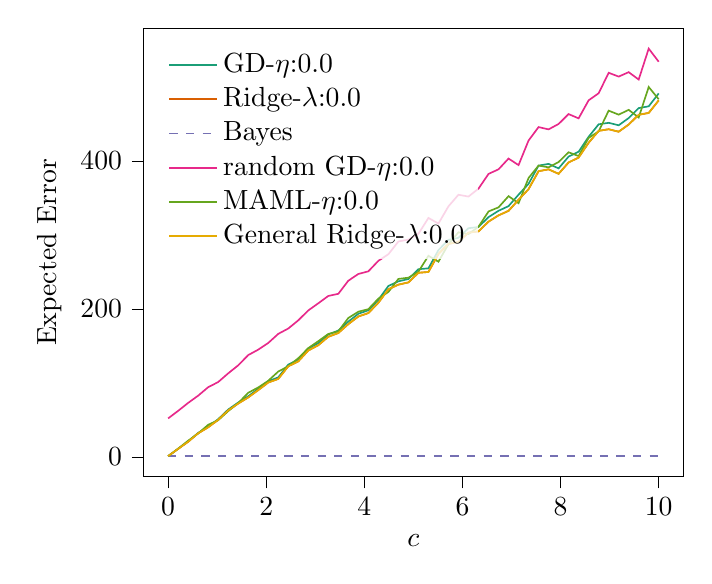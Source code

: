 % This file was created with tikzplotlib v0.10.1.
\begin{tikzpicture}

\definecolor{chocolate217952}{RGB}{217,95,2}
\definecolor{darkcyan27158119}{RGB}{27,158,119}
\definecolor{darkgray176}{RGB}{176,176,176}
\definecolor{deeppink23141138}{RGB}{231,41,138}
\definecolor{lightslategray117112179}{RGB}{117,112,179}
\definecolor{olivedrab10216630}{RGB}{102,166,30}
\definecolor{orange2301712}{RGB}{230,171,2}

\begin{axis}[
legend cell align={left},
legend style={
  fill opacity=0.8,
  draw opacity=1,
  text opacity=1,
  at={(0.03,0.97)},
  anchor=north west,
  draw=none
},
tick align=outside,
tick pos=left,
x grid style={darkgray176},
xlabel={\(\displaystyle c\)},
xmin=-0.5, xmax=10.5,
xtick style={color=black},
y grid style={darkgray176},
ylabel={Expected Error},
ymin=-26.547, ymax=579.483,
ytick style={color=black}
]
\addplot [semithick, darkcyan27158119]
table {%
0 1.0
0.204 11.074
0.408 20.849
0.612 32.523
0.816 40.795
1.02 51.015
1.224 64.032
1.429 73.543
1.633 81.958
1.837 92.139
2.041 102.488
2.245 107.513
2.449 124.838
2.653 131.614
2.857 146.656
3.061 153.871
3.265 165.53
3.469 170.824
3.673 182.915
3.878 193.516
4.082 198.203
4.286 212.424
4.49 231.092
4.694 237.311
4.898 240.474
5.102 253.753
5.306 254.899
5.51 279.63
5.714 293.442
5.918 296.146
6.122 309.163
6.327 310.808
6.531 324.142
6.735 332.713
6.939 339.015
7.143 354.5
7.347 369.129
7.551 393.793
7.755 396.109
7.959 390.012
8.163 405.942
8.367 412.539
8.571 432.691
8.776 449.61
8.98 451.614
9.184 448.272
9.388 458.065
9.592 471.508
9.796 473.926
10 491.329
};
\addlegendentry{GD-$\eta$:0.0}
\addplot [semithick, chocolate217952]
table {%
0 1.021
0.204 10.907
0.408 20.493
0.612 31.934
0.816 40.04
1.02 50.082
1.224 62.818
1.429 72.186
1.633 80.432
1.837 90.378
2.041 100.575
2.245 105.454
2.449 122.501
2.653 129.154
2.857 143.821
3.061 151.03
3.265 162.431
3.469 167.475
3.673 179.486
3.878 189.801
4.082 194.45
4.286 208.378
4.49 226.656
4.694 232.868
4.898 235.904
5.102 248.906
5.306 250.002
5.51 274.319
5.714 287.897
5.918 290.539
6.122 303.157
6.327 304.9
6.531 318.047
6.735 326.533
6.939 332.623
7.143 347.645
7.347 361.991
7.551 386.231
7.755 388.734
7.959 382.667
8.163 397.989
8.367 404.656
8.571 424.575
8.776 440.778
8.98 442.927
9.184 439.605
9.388 449.263
9.592 462.499
9.796 464.969
10 481.959
};
\addlegendentry{Ridge-$\lambda$:0.0}
\addplot [semithick, lightslategray117112179, dashed]
table {%
0 1.0
0.204 1.0
0.408 1.0
0.612 1.0
0.816 1.0
1.02 1.0
1.224 1.0
1.429 1.0
1.633 1.0
1.837 1.0
2.041 1.0
2.245 1.0
2.449 1.0
2.653 1.0
2.857 1.0
3.061 1.0
3.265 1.0
3.469 1.0
3.673 1.0
3.878 1.0
4.082 1.0
4.286 1.0
4.49 1.0
4.694 1.0
4.898 1.0
5.102 1.0
5.306 1.0
5.51 1.0
5.714 1.0
5.918 1.0
6.122 1.0
6.327 1.0
6.531 1.0
6.735 1.0
6.939 1.0
7.143 1.0
7.347 1.0
7.551 1.0
7.755 1.0
7.959 1.0
8.163 1.0
8.367 1.0
8.571 1.0
8.776 1.0
8.98 1.0
9.184 1.0
9.388 1.0
9.592 1.0
9.796 1.0
10 1.0
};
\addlegendentry{Bayes}
\addplot [semithick, deeppink23141138]
table {%
0 52.082
0.204 62.248
0.408 73.025
0.612 82.787
0.816 94.206
1.02 101.198
1.224 112.926
1.429 123.828
1.633 137.66
1.837 145.0
2.041 154.04
2.245 166.33
2.449 173.554
2.653 184.623
2.857 197.984
3.061 207.654
3.265 217.579
3.469 220.468
3.673 238.182
3.878 247.293
4.082 250.89
4.286 265.087
4.49 273.989
4.694 291.223
4.898 293.729
5.102 301.604
5.306 323.01
5.51 315.454
5.714 338.692
5.918 354.384
6.122 351.909
6.327 362.667
6.531 382.553
6.735 388.772
6.939 403.302
7.143 394.445
7.347 427.711
7.551 445.839
7.755 442.748
7.959 450.054
8.163 463.426
8.367 457.616
8.571 481.997
8.776 491.584
8.98 519.254
9.184 514.098
9.388 520.074
9.592 510.114
9.796 551.936
10 534.18
};
\addlegendentry{random GD-$\eta$:0.0}
\addplot [semithick, olivedrab10216630]
table {%
0 1.01
0.204 11.171
0.408 21.933
0.612 31.658
0.816 43.418
1.02 49.61
1.224 61.908
1.429 72.836
1.633 86.659
1.837 93.935
2.041 102.955
2.245 115.396
2.449 122.536
2.653 133.464
2.857 147.068
3.061 156.446
3.265 166.223
3.469 169.695
3.673 187.788
3.878 196.297
4.082 199.757
4.286 213.987
4.49 222.989
4.694 240.615
4.898 242.261
5.102 250.41
5.306 271.894
5.51 263.891
5.714 287.58
5.918 303.656
6.122 301.243
6.327 311.17
6.531 331.812
6.735 337.363
6.939 352.484
7.143 342.96
7.347 377.042
7.551 393.8
7.755 391.451
7.959 398.576
8.163 411.803
8.367 406.686
8.571 431.17
8.776 440.059
8.98 468.054
9.184 462.665
9.388 469.156
9.592 458.8
9.796 500.057
10 483.44
};
\addlegendentry{MAML-$\eta$:0.0}
\addplot [semithick, orange2301712]
table {%
0 1.021
0.204 10.907
0.408 20.493
0.612 31.934
0.816 40.04
1.02 50.082
1.224 62.818
1.429 72.186
1.633 80.432
1.837 90.378
2.041 100.575
2.245 105.454
2.449 122.501
2.653 129.154
2.857 143.821
3.061 151.03
3.265 162.431
3.469 167.475
3.673 179.486
3.878 189.801
4.082 194.45
4.286 208.378
4.49 226.656
4.694 232.868
4.898 235.904
5.102 248.906
5.306 250.002
5.51 274.319
5.714 287.897
5.918 290.539
6.122 303.157
6.327 304.9
6.531 318.047
6.735 326.533
6.939 332.623
7.143 347.645
7.347 361.991
7.551 386.231
7.755 388.734
7.959 382.667
8.163 397.989
8.367 404.656
8.571 424.575
8.776 440.778
8.98 442.927
9.184 439.605
9.388 449.263
9.592 462.499
9.796 464.969
10 481.959
};
\addlegendentry{General Ridge-$\lambda$:0.0}
\end{axis}

\end{tikzpicture}
